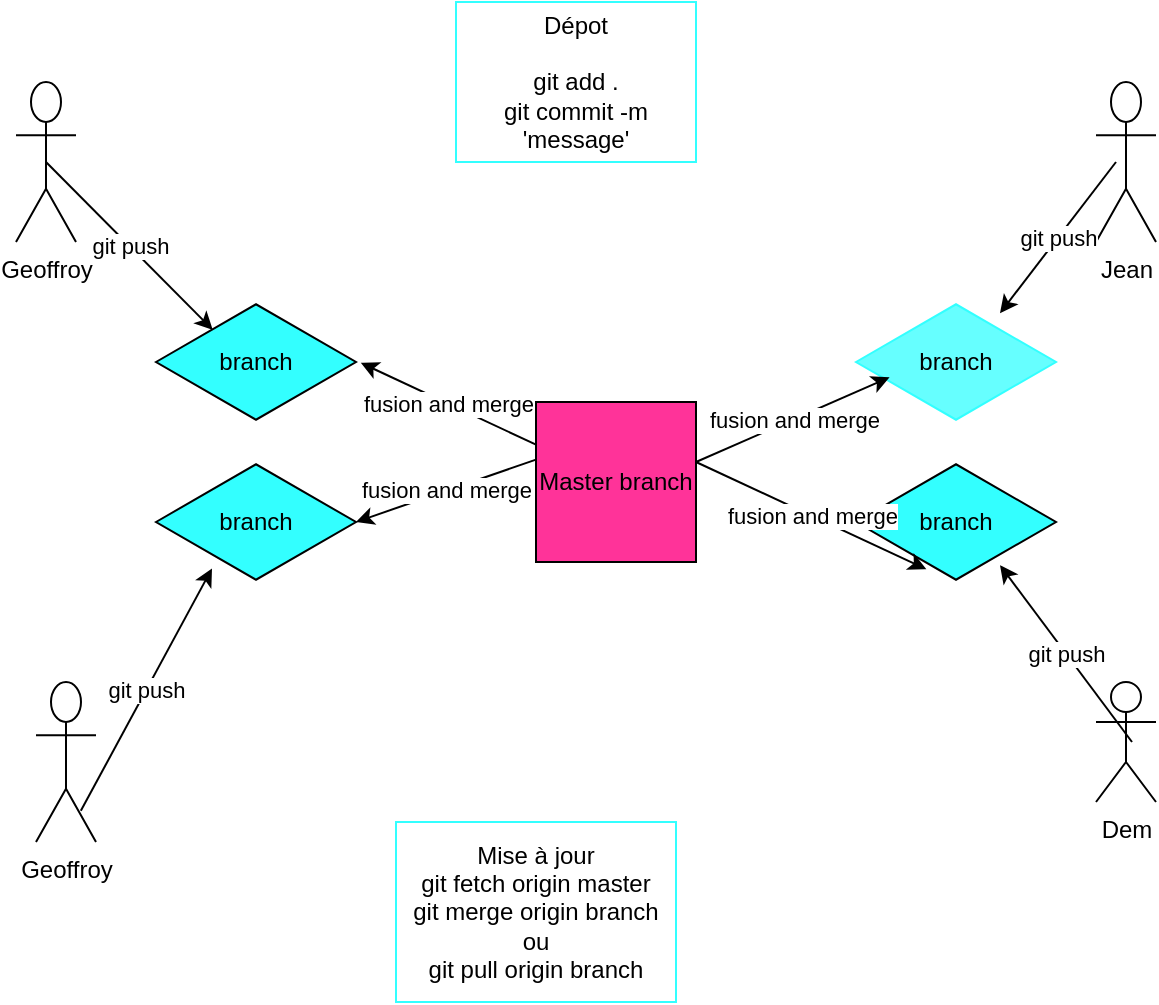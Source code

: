 <mxfile version="14.9.3" type="github">
  <diagram id="bLgOnwTtSH5vmQakjvW5" name="Page-1">
    <mxGraphModel dx="1038" dy="546" grid="1" gridSize="10" guides="1" tooltips="1" connect="1" arrows="1" fold="1" page="1" pageScale="1" pageWidth="827" pageHeight="1169" math="0" shadow="0">
      <root>
        <mxCell id="0" />
        <mxCell id="1" parent="0" />
        <mxCell id="f3eKL93aPQFXG__tUR0J-1" value="Master branch" style="whiteSpace=wrap;html=1;aspect=fixed;fillColor=#FF3399;" vertex="1" parent="1">
          <mxGeometry x="360" y="220" width="80" height="80" as="geometry" />
        </mxCell>
        <mxCell id="f3eKL93aPQFXG__tUR0J-3" value="Dem" style="shape=umlActor;verticalLabelPosition=bottom;verticalAlign=top;html=1;outlineConnect=0;" vertex="1" parent="1">
          <mxGeometry x="640" y="360" width="30" height="60" as="geometry" />
        </mxCell>
        <mxCell id="f3eKL93aPQFXG__tUR0J-4" value="Geoffroy" style="shape=umlActor;verticalLabelPosition=bottom;verticalAlign=top;html=1;outlineConnect=0;" vertex="1" parent="1">
          <mxGeometry x="100" y="60" width="30" height="80" as="geometry" />
        </mxCell>
        <mxCell id="f3eKL93aPQFXG__tUR0J-12" value="Jean" style="shape=umlActor;verticalLabelPosition=bottom;verticalAlign=top;html=1;outlineConnect=0;" vertex="1" parent="1">
          <mxGeometry x="640" y="60" width="30" height="80" as="geometry" />
        </mxCell>
        <mxCell id="f3eKL93aPQFXG__tUR0J-13" value="Geoffroy" style="shape=umlActor;verticalLabelPosition=bottom;verticalAlign=top;html=1;outlineConnect=0;" vertex="1" parent="1">
          <mxGeometry x="110" y="360" width="30" height="80" as="geometry" />
        </mxCell>
        <mxCell id="f3eKL93aPQFXG__tUR0J-14" value="branch" style="html=1;whiteSpace=wrap;aspect=fixed;shape=isoRectangle;fillColor=#33FFFF;" vertex="1" parent="1">
          <mxGeometry x="170" y="170" width="100" height="60" as="geometry" />
        </mxCell>
        <mxCell id="f3eKL93aPQFXG__tUR0J-17" value="git push" style="endArrow=classic;html=1;entryX=0.284;entryY=0.233;entryDx=0;entryDy=0;entryPerimeter=0;exitX=0.5;exitY=0.5;exitDx=0;exitDy=0;exitPerimeter=0;" edge="1" parent="1" source="f3eKL93aPQFXG__tUR0J-4" target="f3eKL93aPQFXG__tUR0J-14">
          <mxGeometry width="50" height="50" relative="1" as="geometry">
            <mxPoint x="150" y="110" as="sourcePoint" />
            <mxPoint x="210" y="120" as="targetPoint" />
          </mxGeometry>
        </mxCell>
        <mxCell id="f3eKL93aPQFXG__tUR0J-18" value="branch" style="html=1;whiteSpace=wrap;aspect=fixed;shape=isoRectangle;fillColor=#33FFFF;" vertex="1" parent="1">
          <mxGeometry x="170" y="250" width="100" height="60" as="geometry" />
        </mxCell>
        <mxCell id="f3eKL93aPQFXG__tUR0J-19" value="git push" style="endArrow=classic;html=1;entryX=0.28;entryY=0.887;entryDx=0;entryDy=0;entryPerimeter=0;exitX=0.747;exitY=0.805;exitDx=0;exitDy=0;exitPerimeter=0;" edge="1" parent="1" source="f3eKL93aPQFXG__tUR0J-13" target="f3eKL93aPQFXG__tUR0J-18">
          <mxGeometry width="50" height="50" relative="1" as="geometry">
            <mxPoint x="140" y="400" as="sourcePoint" />
            <mxPoint x="190" y="350" as="targetPoint" />
          </mxGeometry>
        </mxCell>
        <mxCell id="f3eKL93aPQFXG__tUR0J-22" value="branch" style="html=1;whiteSpace=wrap;aspect=fixed;shape=isoRectangle;strokeColor=#33FFFF;fillColor=#66FFFF;" vertex="1" parent="1">
          <mxGeometry x="520" y="170" width="100" height="60" as="geometry" />
        </mxCell>
        <mxCell id="f3eKL93aPQFXG__tUR0J-23" value="branch" style="html=1;whiteSpace=wrap;aspect=fixed;shape=isoRectangle;fillColor=#33FFFF;" vertex="1" parent="1">
          <mxGeometry x="520" y="250" width="100" height="60" as="geometry" />
        </mxCell>
        <mxCell id="f3eKL93aPQFXG__tUR0J-25" value="git push" style="endArrow=classic;html=1;entryX=0.72;entryY=0.093;entryDx=0;entryDy=0;entryPerimeter=0;" edge="1" parent="1" target="f3eKL93aPQFXG__tUR0J-22">
          <mxGeometry width="50" height="50" relative="1" as="geometry">
            <mxPoint x="650" y="100" as="sourcePoint" />
            <mxPoint x="733.4" y="183.98" as="targetPoint" />
          </mxGeometry>
        </mxCell>
        <mxCell id="f3eKL93aPQFXG__tUR0J-27" value="git push" style="endArrow=classic;html=1;entryX=0.72;entryY=0.86;entryDx=0;entryDy=0;entryPerimeter=0;" edge="1" parent="1" target="f3eKL93aPQFXG__tUR0J-23">
          <mxGeometry width="50" height="50" relative="1" as="geometry">
            <mxPoint x="658" y="390" as="sourcePoint" />
            <mxPoint x="600" y="465.58" as="targetPoint" />
          </mxGeometry>
        </mxCell>
        <mxCell id="f3eKL93aPQFXG__tUR0J-28" value="fusion and merge" style="endArrow=classic;html=1;entryX=1.024;entryY=0.507;entryDx=0;entryDy=0;entryPerimeter=0;" edge="1" parent="1" source="f3eKL93aPQFXG__tUR0J-1" target="f3eKL93aPQFXG__tUR0J-14">
          <mxGeometry width="50" height="50" relative="1" as="geometry">
            <mxPoint x="389" y="220" as="sourcePoint" />
            <mxPoint x="439" y="170" as="targetPoint" />
          </mxGeometry>
        </mxCell>
        <mxCell id="f3eKL93aPQFXG__tUR0J-30" value="fusion and merge" style="endArrow=classic;html=1;entryX=1;entryY=0.5;entryDx=0;entryDy=0;entryPerimeter=0;exitX=0;exitY=0.36;exitDx=0;exitDy=0;exitPerimeter=0;" edge="1" parent="1" source="f3eKL93aPQFXG__tUR0J-1" target="f3eKL93aPQFXG__tUR0J-18">
          <mxGeometry width="50" height="50" relative="1" as="geometry">
            <mxPoint x="350" y="290" as="sourcePoint" />
            <mxPoint x="400" y="240" as="targetPoint" />
          </mxGeometry>
        </mxCell>
        <mxCell id="f3eKL93aPQFXG__tUR0J-31" value="fusion and merge" style="endArrow=classic;html=1;entryX=0.168;entryY=0.627;entryDx=0;entryDy=0;entryPerimeter=0;" edge="1" parent="1" target="f3eKL93aPQFXG__tUR0J-22">
          <mxGeometry width="50" height="50" relative="1" as="geometry">
            <mxPoint x="440" y="250" as="sourcePoint" />
            <mxPoint x="490" y="200" as="targetPoint" />
          </mxGeometry>
        </mxCell>
        <mxCell id="f3eKL93aPQFXG__tUR0J-32" value="fusion and merge" style="endArrow=classic;html=1;entryX=0.352;entryY=0.893;entryDx=0;entryDy=0;entryPerimeter=0;" edge="1" parent="1" target="f3eKL93aPQFXG__tUR0J-23">
          <mxGeometry width="50" height="50" relative="1" as="geometry">
            <mxPoint x="440" y="250" as="sourcePoint" />
            <mxPoint x="490" y="200" as="targetPoint" />
          </mxGeometry>
        </mxCell>
        <mxCell id="f3eKL93aPQFXG__tUR0J-33" value="Dépot&lt;br&gt;&lt;br&gt;git add .&lt;br&gt;git commit -m &#39;message&#39;" style="rounded=0;whiteSpace=wrap;html=1;strokeColor=#33FFFF;fillColor=#FFFFFF;" vertex="1" parent="1">
          <mxGeometry x="320" y="20" width="120" height="80" as="geometry" />
        </mxCell>
        <mxCell id="f3eKL93aPQFXG__tUR0J-34" value="Mise à jour&lt;br&gt;git fetch origin master&lt;br&gt;git merge origin branch&lt;br&gt;ou&lt;br&gt;git pull origin branch" style="rounded=0;whiteSpace=wrap;html=1;strokeColor=#33FFFF;fillColor=#FFFFFF;" vertex="1" parent="1">
          <mxGeometry x="290" y="430" width="140" height="90" as="geometry" />
        </mxCell>
      </root>
    </mxGraphModel>
  </diagram>
</mxfile>
